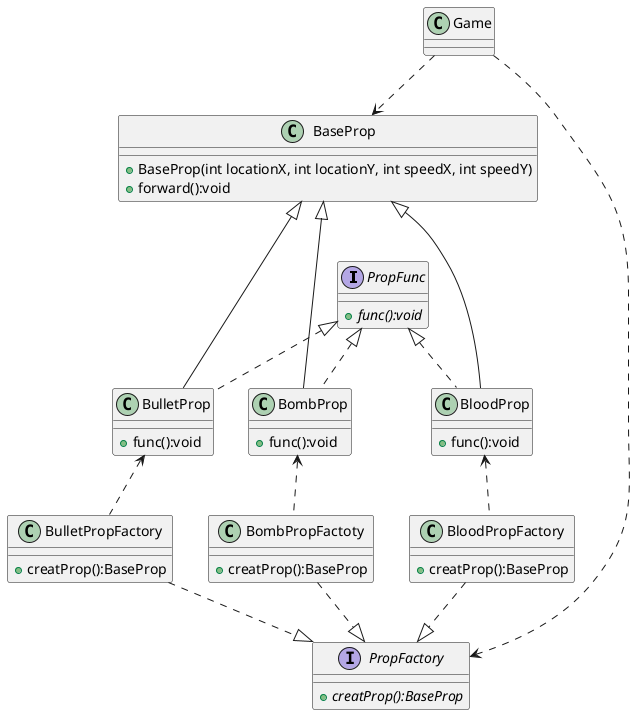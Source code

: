 @startuml
'https://plantuml.com/class-diagram

interface PropFunc {
    + {abstract} func():void
}

class BloodProp {
    + func():void
}

class BombProp {
    + func():void
}

class BulletProp {
    + func():void
}

PropFunc <|.. BloodProp
PropFunc <|.. BombProp
PropFunc <|.. BulletProp

interface PropFactory {
    + {abstract} creatProp():BaseProp
}

class BloodPropFactory {
    + creatProp():BaseProp
}

class BombPropFactoty {
    + creatProp():BaseProp
}

class BulletPropFactory {
    + creatProp():BaseProp
}

PropFactory <|.up. BloodPropFactory
PropFactory <|.up. BombPropFactoty
PropFactory <|.up. BulletPropFactory

BloodProp <.. BloodPropFactory
BombProp <.. BombPropFactoty
BulletProp <.. BulletPropFactory

class BaseProp {
    + BaseProp(int locationX, int locationY, int speedX, int speedY)
    + forward():void
}

BaseProp <|--- BloodProp
BaseProp <|--- BombProp
BaseProp <|--- BulletProp

Game .down.> BaseProp
Game .down.> PropFactory

@enduml